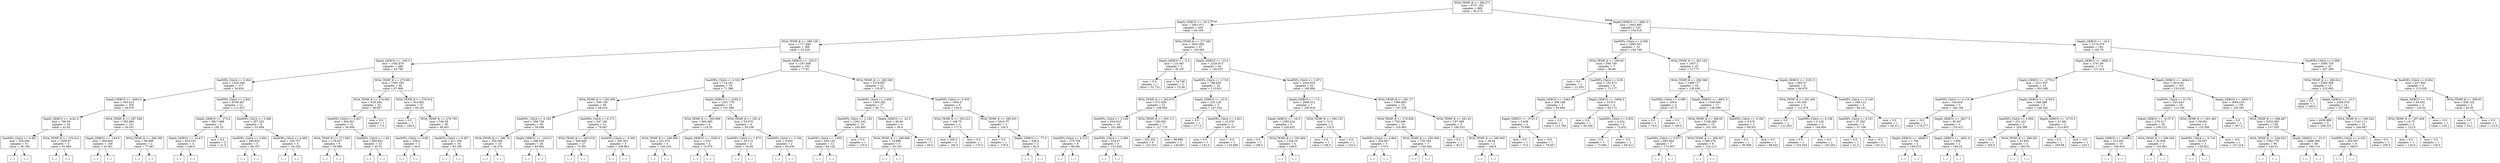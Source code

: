 digraph Tree {
node [shape=box] ;
0 [label="WOA_TEMP_K <= 294.271\nmse = 4757.183\nsamples = 660\nvalue = 92.574"] ;
1 [label="Depth_GEBCO <= -35.0\nmse = 2401.971\nsamples = 435\nvalue = 60.109"] ;
0 -> 1 [labeldistance=2.5, labelangle=45, headlabel="True"] ;
2 [label="WOA_TEMP_K <= 289.128\nmse = 1717.846\nsamples = 388\nvalue = 52.226"] ;
1 -> 2 ;
3 [label="Depth_GEBCO <= -100.5\nmse = 1582.979\nsamples = 286\nvalue = 42.789"] ;
2 -> 3 ;
4 [label="SeaWIFs_ChlrA <= 2.364\nmse = 1320.298\nsamples = 217\nvalue = 34.934"] ;
3 -> 4 ;
5 [label="Depth_GEBCO <= -4063.0\nmse = 563.413\nsamples = 205\nvalue = 30.676"] ;
4 -> 5 ;
6 [label="Depth_GEBCO <= -4161.0\nmse = 796.05\nsamples = 54\nvalue = 42.62"] ;
5 -> 6 ;
7 [label="SeaWIFs_ChlrA <= 0.481\nmse = 539.048\nsamples = 51\nvalue = 39.156"] ;
6 -> 7 ;
8 [label="(...)"] ;
7 -> 8 ;
101 [label="(...)"] ;
7 -> 101 ;
104 [label="WOA_TEMP_K <= 276.412\nmse = 1859.67\nsamples = 3\nvalue = 91.684"] ;
6 -> 104 ;
105 [label="(...)"] ;
104 -> 105 ;
108 [label="(...)"] ;
104 -> 108 ;
109 [label="WOA_TEMP_K <= 287.548\nmse = 395.893\nsamples = 151\nvalue = 26.031"] ;
5 -> 109 ;
110 [label="Depth_GEBCO <= -144.0\nmse = 364.804\nsamples = 149\nvalue = 25.361"] ;
109 -> 110 ;
111 [label="(...)"] ;
110 -> 111 ;
294 [label="(...)"] ;
110 -> 294 ;
331 [label="WOA_TEMP_K <= 288.299\nmse = 88.889\nsamples = 2\nvalue = 77.667"] ;
109 -> 331 ;
332 [label="(...)"] ;
331 -> 332 ;
333 [label="(...)"] ;
331 -> 333 ;
334 [label="SeaWIFs_ChlrA <= 2.852\nmse = 8748.467\nsamples = 12\nvalue = 111.813"] ;
4 -> 334 ;
335 [label="Depth_GEBCO <= -273.0\nmse = 9617.688\nsamples = 6\nvalue = 185.25"] ;
334 -> 335 ;
336 [label="Depth_GEBCO <= -414.5\nmse = 833.333\nsamples = 4\nvalue = 240.0"] ;
335 -> 336 ;
337 [label="(...)"] ;
336 -> 337 ;
340 [label="(...)"] ;
336 -> 340 ;
341 [label="mse = 0.0\nsamples = 2\nvalue = 21.0"] ;
335 -> 341 ;
342 [label="SeaWIFs_ChlrA <= 3.389\nmse = 287.252\nsamples = 6\nvalue = 53.064"] ;
334 -> 342 ;
343 [label="SeaWIFs_ChlrA <= 3.094\nmse = 280.825\nsamples = 3\nvalue = 66.167"] ;
342 -> 343 ;
344 [label="(...)"] ;
343 -> 344 ;
345 [label="(...)"] ;
343 -> 345 ;
346 [label="SeaWIFs_ChlrA <= 4.085\nmse = 100.757\nsamples = 3\nvalue = 44.328"] ;
342 -> 346 ;
347 [label="(...)"] ;
346 -> 347 ;
350 [label="(...)"] ;
346 -> 350 ;
351 [label="WOA_TEMP_K <= 275.891\nmse = 1593.195\nsamples = 69\nvalue = 67.969"] ;
3 -> 351 ;
352 [label="WOA_TEMP_K <= 274.062\nmse = 629.594\nsamples = 32\nvalue = 38.067"] ;
351 -> 352 ;
353 [label="SeaWIFs_ChlrA <= 0.627\nmse = 604.851\nsamples = 31\nvalue = 40.009"] ;
352 -> 353 ;
354 [label="WOA_TEMP_K <= 271.993\nmse = 118.627\nsamples = 9\nvalue = 30.888"] ;
353 -> 354 ;
355 [label="(...)"] ;
354 -> 355 ;
360 [label="(...)"] ;
354 -> 360 ;
363 [label="SeaWIFs_ChlrA <= 1.84\nmse = 800.852\nsamples = 22\nvalue = 45.01"] ;
353 -> 363 ;
364 [label="(...)"] ;
363 -> 364 ;
371 [label="(...)"] ;
363 -> 371 ;
372 [label="mse = 0.0\nsamples = 1\nvalue = 7.0"] ;
352 -> 372 ;
373 [label="WOA_TEMP_K <= 278.014\nmse = 914.861\nsamples = 37\nvalue = 95.201"] ;
351 -> 373 ;
374 [label="mse = 0.0\nsamples = 1\nvalue = 180.0"] ;
373 -> 374 ;
375 [label="WOA_TEMP_K <= 279.795\nmse = 536.58\nsamples = 36\nvalue = 90.401"] ;
373 -> 375 ;
376 [label="SeaWIFs_ChlrA <= 0.86\nmse = 338.0\nsamples = 2\nvalue = 44.0"] ;
375 -> 376 ;
377 [label="(...)"] ;
376 -> 377 ;
378 [label="(...)"] ;
376 -> 378 ;
379 [label="SeaWIFs_ChlrA <= 0.497\nmse = 411.558\nsamples = 34\nvalue = 93.186"] ;
375 -> 379 ;
380 [label="(...)"] ;
379 -> 380 ;
381 [label="(...)"] ;
379 -> 381 ;
426 [label="Depth_GEBCO <= -352.0\nmse = 1187.508\nsamples = 102\nvalue = 77.81"] ;
2 -> 426 ;
427 [label="SeaWIFs_ChlrA <= 0.532\nmse = 714.191\nsamples = 79\nvalue = 71.388"] ;
426 -> 427 ;
428 [label="WOA_TEMP_K <= 292.005\nmse = 546.729\nsamples = 69\nvalue = 68.016"] ;
427 -> 428 ;
429 [label="SeaWIFs_ChlrA <= 0.182\nmse = 366.729\nsamples = 38\nvalue = 59.048"] ;
428 -> 429 ;
430 [label="WOA_TEMP_K <= 290.74\nmse = 326.264\nsamples = 10\nvalue = 46.274"] ;
429 -> 430 ;
431 [label="(...)"] ;
430 -> 431 ;
432 [label="(...)"] ;
430 -> 432 ;
447 [label="Depth_GEBCO <= -1810.5\nmse = 296.536\nsamples = 28\nvalue = 63.902"] ;
429 -> 447 ;
448 [label="(...)"] ;
447 -> 448 ;
491 [label="(...)"] ;
447 -> 491 ;
492 [label="SeaWIFs_ChlrA <= 0.272\nmse = 547.292\nsamples = 31\nvalue = 79.067"] ;
428 -> 492 ;
493 [label="WOA_TEMP_K <= 293.874\nmse = 446.609\nsamples = 27\nvalue = 75.491"] ;
492 -> 493 ;
494 [label="(...)"] ;
493 -> 494 ;
535 [label="(...)"] ;
493 -> 535 ;
540 [label="SeaWIFs_ChlrA <= 0.303\nmse = 391.951\nsamples = 4\nvalue = 108.863"] ;
492 -> 540 ;
541 [label="(...)"] ;
540 -> 541 ;
544 [label="(...)"] ;
540 -> 544 ;
545 [label="Depth_GEBCO <= -2205.5\nmse = 1201.778\nsamples = 10\nvalue = 101.489"] ;
427 -> 545 ;
546 [label="WOA_TEMP_K <= 293.996\nmse = 665.885\nsamples = 6\nvalue = 118.35"] ;
545 -> 546 ;
547 [label="WOA_TEMP_K <= 290.906\nmse = 241.474\nsamples = 4\nvalue = 129.218"] ;
546 -> 547 ;
548 [label="(...)"] ;
547 -> 548 ;
549 [label="(...)"] ;
547 -> 549 ;
552 [label="Depth_GEBCO <= -3505.0\nmse = 1.332\nsamples = 2\nvalue = 74.879"] ;
546 -> 552 ;
553 [label="(...)"] ;
552 -> 553 ;
554 [label="(...)"] ;
552 -> 554 ;
555 [label="WOA_TEMP_K <= 291.4\nmse = 54.076\nsamples = 4\nvalue = 59.338"] ;
545 -> 555 ;
556 [label="SeaWIFs_ChlrA <= 1.973\nmse = 54.172\nsamples = 2\nvalue = 54.64"] ;
555 -> 556 ;
557 [label="(...)"] ;
556 -> 557 ;
558 [label="(...)"] ;
556 -> 558 ;
559 [label="SeaWIFs_ChlrA <= 3.194\nmse = 9.835\nsamples = 2\nvalue = 64.036"] ;
555 -> 559 ;
560 [label="(...)"] ;
559 -> 560 ;
561 [label="(...)"] ;
559 -> 561 ;
562 [label="WOA_TEMP_K <= 290.568\nmse = 2318.857\nsamples = 23\nvalue = 110.871"] ;
426 -> 562 ;
563 [label="SeaWIFs_ChlrA <= 2.469\nmse = 1363.282\nsamples = 17\nvalue = 92.711"] ;
562 -> 563 ;
564 [label="SeaWIFs_ChlrA <= 2.156\nmse = 1262.192\nsamples = 13\nvalue = 104.965"] ;
563 -> 564 ;
565 [label="SeaWIFs_ChlrA <= 1.855\nmse = 650.145\nsamples = 12\nvalue = 94.126"] ;
564 -> 565 ;
566 [label="(...)"] ;
565 -> 566 ;
583 [label="(...)"] ;
565 -> 583 ;
586 [label="mse = 0.0\nsamples = 1\nvalue = 170.0"] ;
564 -> 586 ;
587 [label="Depth_GEBCO <= -41.0\nmse = 48.64\nsamples = 4\nvalue = 58.4"] ;
563 -> 587 ;
588 [label="WOA_TEMP_K <= 289.898\nmse = 16.889\nsamples = 3\nvalue = 53.333"] ;
587 -> 588 ;
589 [label="(...)"] ;
588 -> 589 ;
590 [label="(...)"] ;
588 -> 590 ;
593 [label="mse = 0.0\nsamples = 1\nvalue = 66.0"] ;
587 -> 593 ;
594 [label="SeaWIFs_ChlrA <= 0.555\nmse = 1945.0\nsamples = 6\nvalue = 154.0"] ;
562 -> 594 ;
595 [label="WOA_TEMP_K <= 293.221\nmse = 168.75\nsamples = 3\nvalue = 177.5"] ;
594 -> 595 ;
596 [label="mse = 200.0\nsamples = 2\nvalue = 180.0"] ;
595 -> 596 ;
597 [label="mse = 0.0\nsamples = 1\nvalue = 170.0"] ;
595 -> 597 ;
598 [label="WOA_TEMP_K <= 290.591\nmse = 2616.75\nsamples = 3\nvalue = 130.5"] ;
594 -> 598 ;
599 [label="mse = 0.0\nsamples = 1\nvalue = 179.0"] ;
598 -> 599 ;
600 [label="Depth_GEBCO <= -77.0\nmse = 529.0\nsamples = 2\nvalue = 82.0"] ;
598 -> 600 ;
601 [label="(...)"] ;
600 -> 601 ;
602 [label="(...)"] ;
600 -> 602 ;
603 [label="WOA_TEMP_K <= 277.681\nmse = 3001.999\nsamples = 47\nvalue = 130.485"] ;
1 -> 603 ;
604 [label="Depth_GEBCO <= -5.0\nmse = 123.067\nsamples = 3\nvalue = 30.187"] ;
603 -> 604 ;
605 [label="mse = 0.0\nsamples = 1\nvalue = 53.722"] ;
604 -> 605 ;
606 [label="mse = 14.746\nsamples = 2\nvalue = 25.48"] ;
604 -> 606 ;
607 [label="Depth_GEBCO <= -23.0\nmse = 2226.873\nsamples = 44\nvalue = 140.037"] ;
603 -> 607 ;
608 [label="SeaWIFs_ChlrA <= 2.718\nmse = 786.826\nsamples = 24\nvalue = 115.631"] ;
607 -> 608 ;
609 [label="WOA_TEMP_K <= 292.675\nmse = 672.926\nsamples = 21\nvalue = 109.934"] ;
608 -> 609 ;
610 [label="SeaWIFs_ChlrA <= 2.104\nmse = 634.915\nsamples = 14\nvalue = 101.482"] ;
609 -> 610 ;
611 [label="SeaWIFs_ChlrA <= 0.215\nmse = 370.706\nsamples = 9\nvalue = 86.091"] ;
610 -> 611 ;
612 [label="(...)"] ;
611 -> 612 ;
613 [label="(...)"] ;
611 -> 613 ;
626 [label="SeaWIFs_ChlrA <= 2.389\nmse = 224.67\nsamples = 5\nvalue = 122.644"] ;
610 -> 626 ;
627 [label="(...)"] ;
626 -> 627 ;
632 [label="(...)"] ;
626 -> 632 ;
635 [label="WOA_TEMP_K <= 293.113\nmse = 283.951\nsamples = 7\nvalue = 127.778"] ;
609 -> 635 ;
636 [label="mse = 322.222\nsamples = 4\nvalue = 123.333"] ;
635 -> 636 ;
637 [label="mse = 88.889\nsamples = 3\nvalue = 136.667"] ;
635 -> 637 ;
638 [label="Depth_GEBCO <= -32.0\nmse = 225.128\nsamples = 3\nvalue = 147.534"] ;
608 -> 638 ;
639 [label="mse = 0.0\nsamples = 1\nvalue = 177.0"] ;
638 -> 639 ;
640 [label="SeaWIFs_ChlrA <= 2.821\nmse = 10.078\nsamples = 2\nvalue = 140.167"] ;
638 -> 640 ;
641 [label="mse = 0.0\nsamples = 1\nvalue = 142.0"] ;
640 -> 641 ;
642 [label="mse = -0.0\nsamples = 1\nvalue = 134.669"] ;
640 -> 642 ;
643 [label="SeaWIFs_ChlrA <= 2.971\nmse = 2434.934\nsamples = 20\nvalue = 166.884"] ;
607 -> 643 ;
644 [label="Depth_GEBCO <= -7.0\nmse = 2948.512\nsamples = 7\nvalue = 200.818"] ;
643 -> 644 ;
645 [label="Depth_GEBCO <= -16.5\nmse = 1585.234\nsamples = 5\nvalue = 226.625"] ;
644 -> 645 ;
646 [label="mse = 0.0\nsamples = 1\nvalue = 188.0"] ;
645 -> 646 ;
647 [label="WOA_TEMP_K <= 282.866\nmse = 1104.16\nsamples = 4\nvalue = 249.8"] ;
645 -> 647 ;
648 [label="(...)"] ;
647 -> 648 ;
649 [label="(...)"] ;
647 -> 649 ;
652 [label="WOA_TEMP_K <= 290.135\nmse = 72.0\nsamples = 2\nvalue = 132.0"] ;
644 -> 652 ;
653 [label="mse = 0.0\nsamples = 1\nvalue = 138.0"] ;
652 -> 653 ;
654 [label="mse = 0.0\nsamples = 1\nvalue = 120.0"] ;
652 -> 654 ;
655 [label="WOA_TEMP_K <= 291.27\nmse = 1084.963\nsamples = 13\nvalue = 147.238"] ;
643 -> 655 ;
656 [label="WOA_TEMP_K <= 278.928\nmse = 765.699\nsamples = 10\nvalue = 155.995"] ;
655 -> 656 ;
657 [label="SeaWIFs_ChlrA <= 4.964\nmse = 202.667\nsamples = 3\nvalue = 175.0"] ;
656 -> 657 ;
658 [label="(...)"] ;
657 -> 658 ;
661 [label="(...)"] ;
657 -> 661 ;
662 [label="WOA_TEMP_K <= 285.509\nmse = 756.784\nsamples = 7\nvalue = 144.592"] ;
656 -> 662 ;
663 [label="(...)"] ;
662 -> 663 ;
666 [label="(...)"] ;
662 -> 666 ;
675 [label="WOA_TEMP_K <= 291.43\nmse = 197.369\nsamples = 3\nvalue = 100.533"] ;
655 -> 675 ;
676 [label="mse = 0.0\nsamples = 1\nvalue = 82.0"] ;
675 -> 676 ;
677 [label="WOA_TEMP_K <= 292.805\nmse = 38.44\nsamples = 2\nvalue = 109.8"] ;
675 -> 677 ;
678 [label="(...)"] ;
677 -> 678 ;
679 [label="(...)"] ;
677 -> 679 ;
680 [label="Depth_GEBCO <= -4861.5\nmse = 3402.995\nsamples = 225\nvalue = 154.518"] ;
0 -> 680 [labeldistance=2.5, labelangle=-45, headlabel="False"] ;
681 [label="SeaWIFs_ChlrA <= 0.056\nmse = 1865.357\nsamples = 32\nvalue = 104.746"] ;
680 -> 681 ;
682 [label="WOA_TEMP_K <= 295.65\nmse = 546.749\nsamples = 7\nvalue = 66.85"] ;
681 -> 682 ;
683 [label="mse = 0.0\nsamples = 1\nvalue = 21.053"] ;
682 -> 683 ;
684 [label="SeaWIFs_ChlrA <= 0.05\nmse = 195.473\nsamples = 6\nvalue = 75.177"] ;
682 -> 684 ;
685 [label="Depth_GEBCO <= -5462.5\nmse = 306.188\nsamples = 3\nvalue = 85.684"] ;
684 -> 685 ;
686 [label="Depth_GEBCO <= -5721.5\nmse = 5.439\nsamples = 2\nvalue = 75.649"] ;
685 -> 686 ;
687 [label="mse = 0.0\nsamples = 1\nvalue = 74.0"] ;
686 -> 687 ;
688 [label="mse = -0.0\nsamples = 1\nvalue = 78.947"] ;
686 -> 688 ;
689 [label="mse = 0.0\nsamples = 1\nvalue = 115.789"] ;
685 -> 689 ;
690 [label="Depth_GEBCO <= -5600.5\nmse = 33.071\nsamples = 3\nvalue = 69.173"] ;
684 -> 690 ;
691 [label="mse = 0.0\nsamples = 1\nvalue = 60.526"] ;
690 -> 691 ;
692 [label="SeaWIFs_ChlrA <= 0.052\nmse = 4.432\nsamples = 2\nvalue = 72.632"] ;
690 -> 692 ;
693 [label="mse = 0.0\nsamples = 1\nvalue = 73.684"] ;
692 -> 693 ;
694 [label="mse = -0.0\nsamples = 1\nvalue = 68.421"] ;
692 -> 694 ;
695 [label="WOA_TEMP_K <= 301.162\nmse = 1657.1\nsamples = 25\nvalue = 117.71"] ;
681 -> 695 ;
696 [label="WOA_TEMP_K <= 296.396\nmse = 1488.717\nsamples = 19\nvalue = 129.436"] ;
695 -> 696 ;
697 [label="SeaWIFs_ChlrA <= 0.089\nmse = 169.0\nsamples = 2\nvalue = 87.0"] ;
696 -> 697 ;
698 [label="mse = 0.0\nsamples = 1\nvalue = 74.0"] ;
697 -> 698 ;
699 [label="mse = 0.0\nsamples = 1\nvalue = 100.0"] ;
697 -> 699 ;
700 [label="Depth_GEBCO <= -4901.0\nmse = 1358.504\nsamples = 17\nvalue = 136.509"] ;
696 -> 700 ;
701 [label="WOA_TEMP_K <= 298.65\nmse = 1198.298\nsamples = 15\nvalue = 143.163"] ;
700 -> 701 ;
702 [label="SeaWIFs_ChlrA <= 0.077\nmse = 693.064\nsamples = 7\nvalue = 173.957"] ;
701 -> 702 ;
703 [label="(...)"] ;
702 -> 703 ;
704 [label="(...)"] ;
702 -> 704 ;
715 [label="WOA_TEMP_K <= 299.507\nmse = 566.578\nsamples = 8\nvalue = 124.213"] ;
701 -> 715 ;
716 [label="(...)"] ;
715 -> 716 ;
719 [label="(...)"] ;
715 -> 719 ;
730 [label="SeaWIFs_ChlrA <= 0.168\nmse = 0.478\nsamples = 2\nvalue = 89.931"] ;
700 -> 730 ;
731 [label="mse = 0.0\nsamples = 1\nvalue = 90.909"] ;
730 -> 731 ;
732 [label="mse = 0.0\nsamples = 1\nvalue = 89.442"] ;
730 -> 732 ;
733 [label="Depth_GEBCO <= -5101.5\nmse = 665.47\nsamples = 6\nvalue = 84.876"] ;
695 -> 733 ;
734 [label="WOA_TEMP_K <= 301.482\nmse = 65.256\nsamples = 3\nvalue = 112.978"] ;
733 -> 734 ;
735 [label="mse = 0.0\nsamples = 1\nvalue = 121.053"] ;
734 -> 735 ;
736 [label="SeaWIFs_ChlrA <= 0.138\nmse = 0.129\nsamples = 2\nvalue = 104.904"] ;
734 -> 736 ;
737 [label="mse = 0.0\nsamples = 1\nvalue = 104.545"] ;
736 -> 737 ;
738 [label="mse = 0.0\nsamples = 1\nvalue = 105.263"] ;
736 -> 738 ;
739 [label="SeaWIFs_ChlrA <= 0.146\nmse = 188.112\nsamples = 3\nvalue = 66.141"] ;
733 -> 739 ;
740 [label="SeaWIFs_ChlrA <= 0.101\nmse = 37.285\nsamples = 2\nvalue = 57.106"] ;
739 -> 740 ;
741 [label="mse = 0.0\nsamples = 1\nvalue = 51.0"] ;
740 -> 741 ;
742 [label="mse = -0.0\nsamples = 1\nvalue = 63.212"] ;
740 -> 742 ;
743 [label="mse = 0.0\nsamples = 1\nvalue = 84.211"] ;
739 -> 743 ;
744 [label="Depth_GEBCO <= -16.5\nmse = 3179.479\nsamples = 193\nvalue = 162.76"] ;
680 -> 744 ;
745 [label="Depth_GEBCO <= -4692.0\nmse = 2767.99\nsamples = 173\nvalue = 157.414"] ;
744 -> 745 ;
746 [label="Depth_GEBCO <= -4776.0\nmse = 2211.057\nsamples = 10\nvalue = 203.368"] ;
745 -> 746 ;
747 [label="SeaWIFs_ChlrA <= 0.116\nmse = 144.818\nsamples = 5\nvalue = 160.194"] ;
746 -> 747 ;
748 [label="mse = -0.0\nsamples = 1\nvalue = 178.277"] ;
747 -> 748 ;
749 [label="Depth_GEBCO <= -4817.5\nmse = 30.507\nsamples = 4\nvalue = 153.412"] ;
747 -> 749 ;
750 [label="Depth_GEBCO <= -4840.5\nmse = 1.768\nsamples = 2\nvalue = 149.315"] ;
749 -> 750 ;
751 [label="(...)"] ;
750 -> 751 ;
752 [label="(...)"] ;
750 -> 752 ;
753 [label="Depth_GEBCO <= -4801.0\nmse = 3.809\nsamples = 2\nvalue = 160.24"] ;
749 -> 753 ;
754 [label="(...)"] ;
753 -> 754 ;
755 [label="(...)"] ;
753 -> 755 ;
756 [label="Depth_GEBCO <= -4726.5\nmse = 549.288\nsamples = 5\nvalue = 246.542"] ;
746 -> 756 ;
757 [label="SeaWIFs_ChlrA <= 0.094\nmse = 221.451\nsamples = 3\nvalue = 258.388"] ;
756 -> 757 ;
758 [label="mse = 0.0\nsamples = 1\nvalue = 250.0"] ;
757 -> 758 ;
759 [label="WOA_TEMP_K <= 299.291\nmse = 41.603\nsamples = 2\nvalue = 283.55"] ;
757 -> 759 ;
760 [label="(...)"] ;
759 -> 760 ;
761 [label="(...)"] ;
759 -> 761 ;
762 [label="Depth_GEBCO <= -4715.5\nmse = 51.481\nsamples = 2\nvalue = 214.953"] ;
756 -> 762 ;
763 [label="mse = 0.0\nsamples = 1\nvalue = 209.88"] ;
762 -> 763 ;
764 [label="mse = -0.0\nsamples = 1\nvalue = 225.1"] ;
762 -> 764 ;
765 [label="Depth_GEBCO <= -4044.5\nmse = 2616.82\nsamples = 163\nvalue = 153.418"] ;
745 -> 765 ;
766 [label="SeaWIFs_ChlrA <= 0.179\nmse = 325.443\nsamples = 24\nvalue = 113.195"] ;
765 -> 766 ;
767 [label="Depth_GEBCO <= -4137.0\nmse = 279.217\nsamples = 20\nvalue = 109.122"] ;
766 -> 767 ;
768 [label="Depth_GEBCO <= -4389.0\nmse = 253.481\nsamples = 18\nvalue = 106.818"] ;
767 -> 768 ;
769 [label="(...)"] ;
768 -> 769 ;
794 [label="(...)"] ;
768 -> 794 ;
799 [label="WOA_TEMP_K <= 299.549\nmse = 32.939\nsamples = 2\nvalue = 129.861"] ;
767 -> 799 ;
800 [label="(...)"] ;
799 -> 800 ;
801 [label="(...)"] ;
799 -> 801 ;
802 [label="WOA_TEMP_K <= 301.483\nmse = 59.081\nsamples = 4\nvalue = 133.556"] ;
766 -> 802 ;
803 [label="SeaWIFs_ChlrA <= 0.719\nmse = 26.057\nsamples = 3\nvalue = 130.822"] ;
802 -> 803 ;
804 [label="(...)"] ;
803 -> 804 ;
807 [label="(...)"] ;
803 -> 807 ;
808 [label="mse = -0.0\nsamples = 1\nvalue = 147.224"] ;
802 -> 808 ;
809 [label="Depth_GEBCO <= -4003.5\nmse = 2684.019\nsamples = 139\nvalue = 160.091"] ;
765 -> 809 ;
810 [label="mse = 0.0\nsamples = 1\nvalue = 307.2"] ;
809 -> 810 ;
811 [label="WOA_TEMP_K <= 298.487\nmse = 2320.385\nsamples = 138\nvalue = 157.328"] ;
809 -> 811 ;
812 [label="WOA_TEMP_K <= 294.452\nmse = 1392.779\nsamples = 90\nvalue = 146.41"] ;
811 -> 812 ;
813 [label="(...)"] ;
812 -> 813 ;
818 [label="(...)"] ;
812 -> 818 ;
937 [label="Depth_GEBCO <= -21.0\nmse = 3488.306\nsamples = 48\nvalue = 180.114"] ;
811 -> 937 ;
938 [label="(...)"] ;
937 -> 938 ;
1009 [label="(...)"] ;
937 -> 1009 ;
1010 [label="SeaWIFs_ChlrA <= 5.098\nmse = 4385.754\nsamples = 20\nvalue = 207.309"] ;
744 -> 1010 ;
1011 [label="WOA_TEMP_K <= 296.814\nmse = 2360.059\nsamples = 15\nvalue = 232.692"] ;
1010 -> 1011 ;
1012 [label="mse = 0.0\nsamples = 1\nvalue = 180.0"] ;
1011 -> 1012 ;
1013 [label="Depth_GEBCO <= -15.5\nmse = 2306.076\nsamples = 14\nvalue = 237.083"] ;
1011 -> 1013 ;
1014 [label="mse = 4638.889\nsamples = 4\nvalue = 208.333"] ;
1013 -> 1014 ;
1015 [label="WOA_TEMP_K <= 300.542\nmse = 1161.111\nsamples = 10\nvalue = 246.667"] ;
1013 -> 1015 ;
1016 [label="SeaWIFs_ChlrA <= 4.433\nmse = 692.857\nsamples = 9\nvalue = 260.0"] ;
1015 -> 1016 ;
1017 [label="(...)"] ;
1016 -> 1017 ;
1026 [label="(...)"] ;
1016 -> 1026 ;
1027 [label="mse = 0.0\nsamples = 1\nvalue = 200.0"] ;
1015 -> 1027 ;
1028 [label="SeaWIFs_ChlrA <= 8.454\nmse = 627.802\nsamples = 5\nvalue = 113.029"] ;
1010 -> 1028 ;
1029 [label="Depth_GEBCO <= -5.5\nmse = 40.402\nsamples = 3\nvalue = 125.02"] ;
1028 -> 1029 ;
1030 [label="WOA_TEMP_K <= 297.458\nmse = 18.75\nsamples = 2\nvalue = 122.5"] ;
1029 -> 1030 ;
1031 [label="mse = 0.0\nsamples = 1\nvalue = 120.0"] ;
1030 -> 1031 ;
1032 [label="mse = 0.0\nsamples = 1\nvalue = 130.0"] ;
1030 -> 1032 ;
1033 [label="mse = -0.0\nsamples = 1\nvalue = 135.1"] ;
1029 -> 1033 ;
1034 [label="WOA_TEMP_K <= 299.83\nmse = 838.102\nsamples = 2\nvalue = 83.05"] ;
1028 -> 1034 ;
1035 [label="mse = 0.0\nsamples = 1\nvalue = 54.1"] ;
1034 -> 1035 ;
1036 [label="mse = 0.0\nsamples = 1\nvalue = 112.0"] ;
1034 -> 1036 ;
}